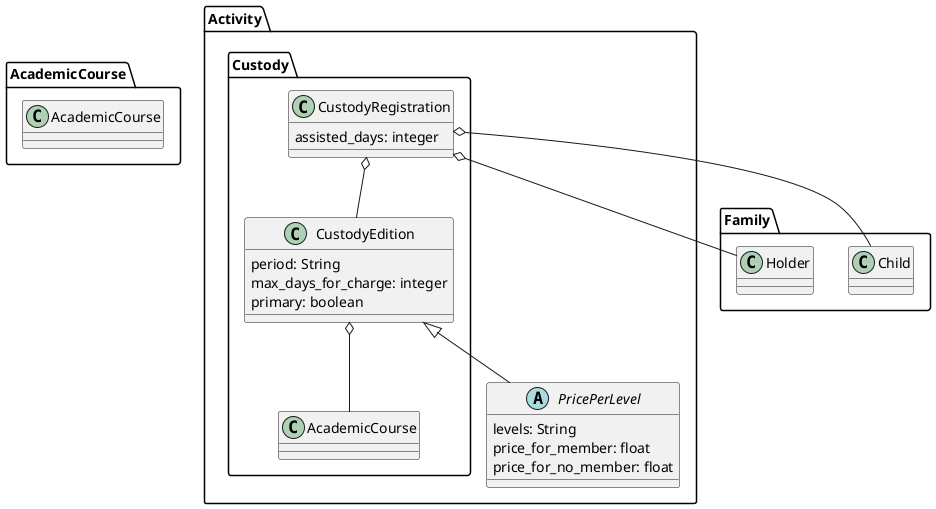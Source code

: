 @startuml
package AcademicCourse{
  class AcademicCourse
}
package Activity{
    package Custody{

        class CustodyEdition{
            period: String
            max_days_for_charge: integer
            primary: boolean
        }
        class CustodyRegistration{
            assisted_days: integer
        }

        CustodyEdition o-- AcademicCourse

        CustodyRegistration o-- CustodyEdition

    }
    abstract class PricePerLevel{
        levels: String
        price_for_member: float
        price_for_no_member: float
    }

    CustodyEdition <|-- PricePerLevel
}
package Family{
    class Child
    class Holder
}
CustodyRegistration o-- Child
CustodyRegistration o-- Holder
@enduml
